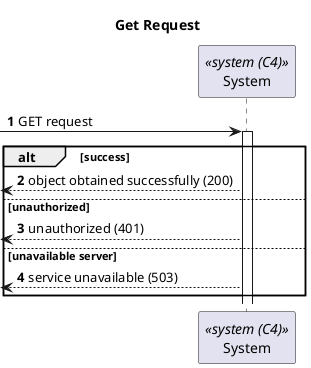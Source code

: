 @startuml Process View - Level 1

autonumber
skinparam packageStyle rect

title Get Request

participant "System" as S <<system (C4)>>

-> S:GET request

activate S

alt success

  <-- S: object obtained successfully (200)

else unauthorized

  <-- S: unauthorized (401)

else unavailable server

  <-- S: service unavailable (503)

end

@enduml
